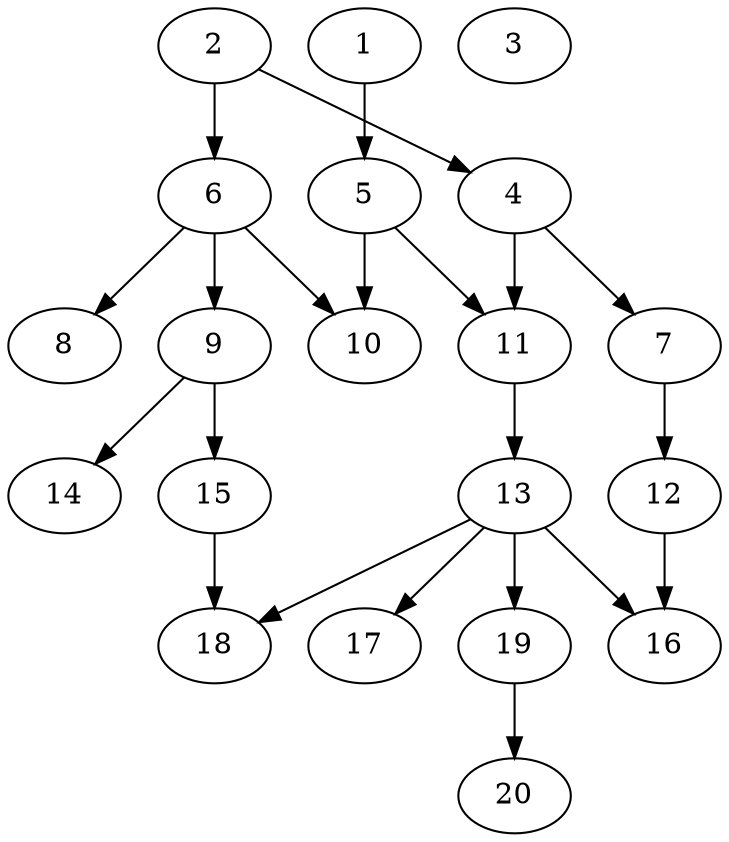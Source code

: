 // DAG (tier=1-easy, mode=compute, n=20, ccr=0.258, fat=0.472, density=0.383, regular=0.696, jump=0.091, mindata=262144, maxdata=2097152)
// DAG automatically generated by daggen at Sun Aug 24 16:33:32 2025
// /home/ermia/Project/Environments/daggen/bin/daggen --dot --ccr 0.258 --fat 0.472 --regular 0.696 --density 0.383 --jump 0.091 --mindata 262144 --maxdata 2097152 -n 20 
digraph G {
  1 [size="8006026458708707", alpha="0.06", expect_size="4003013229354353"]
  1 -> 5 [size ="16441671680000"]
  2 [size="7986183961095176192", alpha="0.10", expect_size="3993091980547588096"]
  2 -> 4 [size ="31963146616832"]
  2 -> 6 [size ="31963146616832"]
  3 [size="21193670609508092", alpha="0.16", expect_size="10596835304754046"]
  4 [size="30314790974617124", alpha="0.17", expect_size="15157395487308562"]
  4 -> 7 [size ="16748434685952"]
  4 -> 11 [size ="16748434685952"]
  5 [size="442393212463926", alpha="0.15", expect_size="221196606231963"]
  5 -> 10 [size ="13338901741568"]
  5 -> 11 [size ="13338901741568"]
  6 [size="536820613650700", alpha="0.10", expect_size="268410306825350"]
  6 -> 8 [size ="9230832631808"]
  6 -> 9 [size ="9230832631808"]
  6 -> 10 [size ="9230832631808"]
  7 [size="2416499137064014", alpha="0.01", expect_size="1208249568532007"]
  7 -> 12 [size ="1900657246208"]
  8 [size="90224025799753728", alpha="0.15", expect_size="45112012899876864"]
  9 [size="5343831424487761", alpha="0.04", expect_size="2671915712243880"]
  9 -> 14 [size ="4193037320192"]
  9 -> 15 [size ="4193037320192"]
  10 [size="8435560848702185", alpha="0.03", expect_size="4217780424351092"]
  11 [size="1051870326924432", alpha="0.06", expect_size="525935163462216"]
  11 -> 13 [size ="17249964392448"]
  12 [size="2458363508417363968", alpha="0.03", expect_size="1229181754208681984"]
  12 -> 16 [size ="14572052283392"]
  13 [size="714401900195217408", alpha="0.16", expect_size="357200950097608704"]
  13 -> 16 [size ="6393201426432"]
  13 -> 17 [size ="6393201426432"]
  13 -> 18 [size ="6393201426432"]
  13 -> 19 [size ="6393201426432"]
  14 [size="10596929357913432", alpha="0.08", expect_size="5298464678956716"]
  15 [size="1093185372877225984", alpha="0.10", expect_size="546592686438612992"]
  15 -> 18 [size ="8489573285888"]
  16 [size="1346761658200672", alpha="0.07", expect_size="673380829100336"]
  17 [size="479941239313052", alpha="0.02", expect_size="239970619656526"]
  18 [size="391184378319870", alpha="0.07", expect_size="195592189159935"]
  19 [size="50375679826845", alpha="0.16", expect_size="25187839913422"]
  19 -> 20 [size ="2969776947200"]
  20 [size="2048077882758886", alpha="0.08", expect_size="1024038941379443"]
}